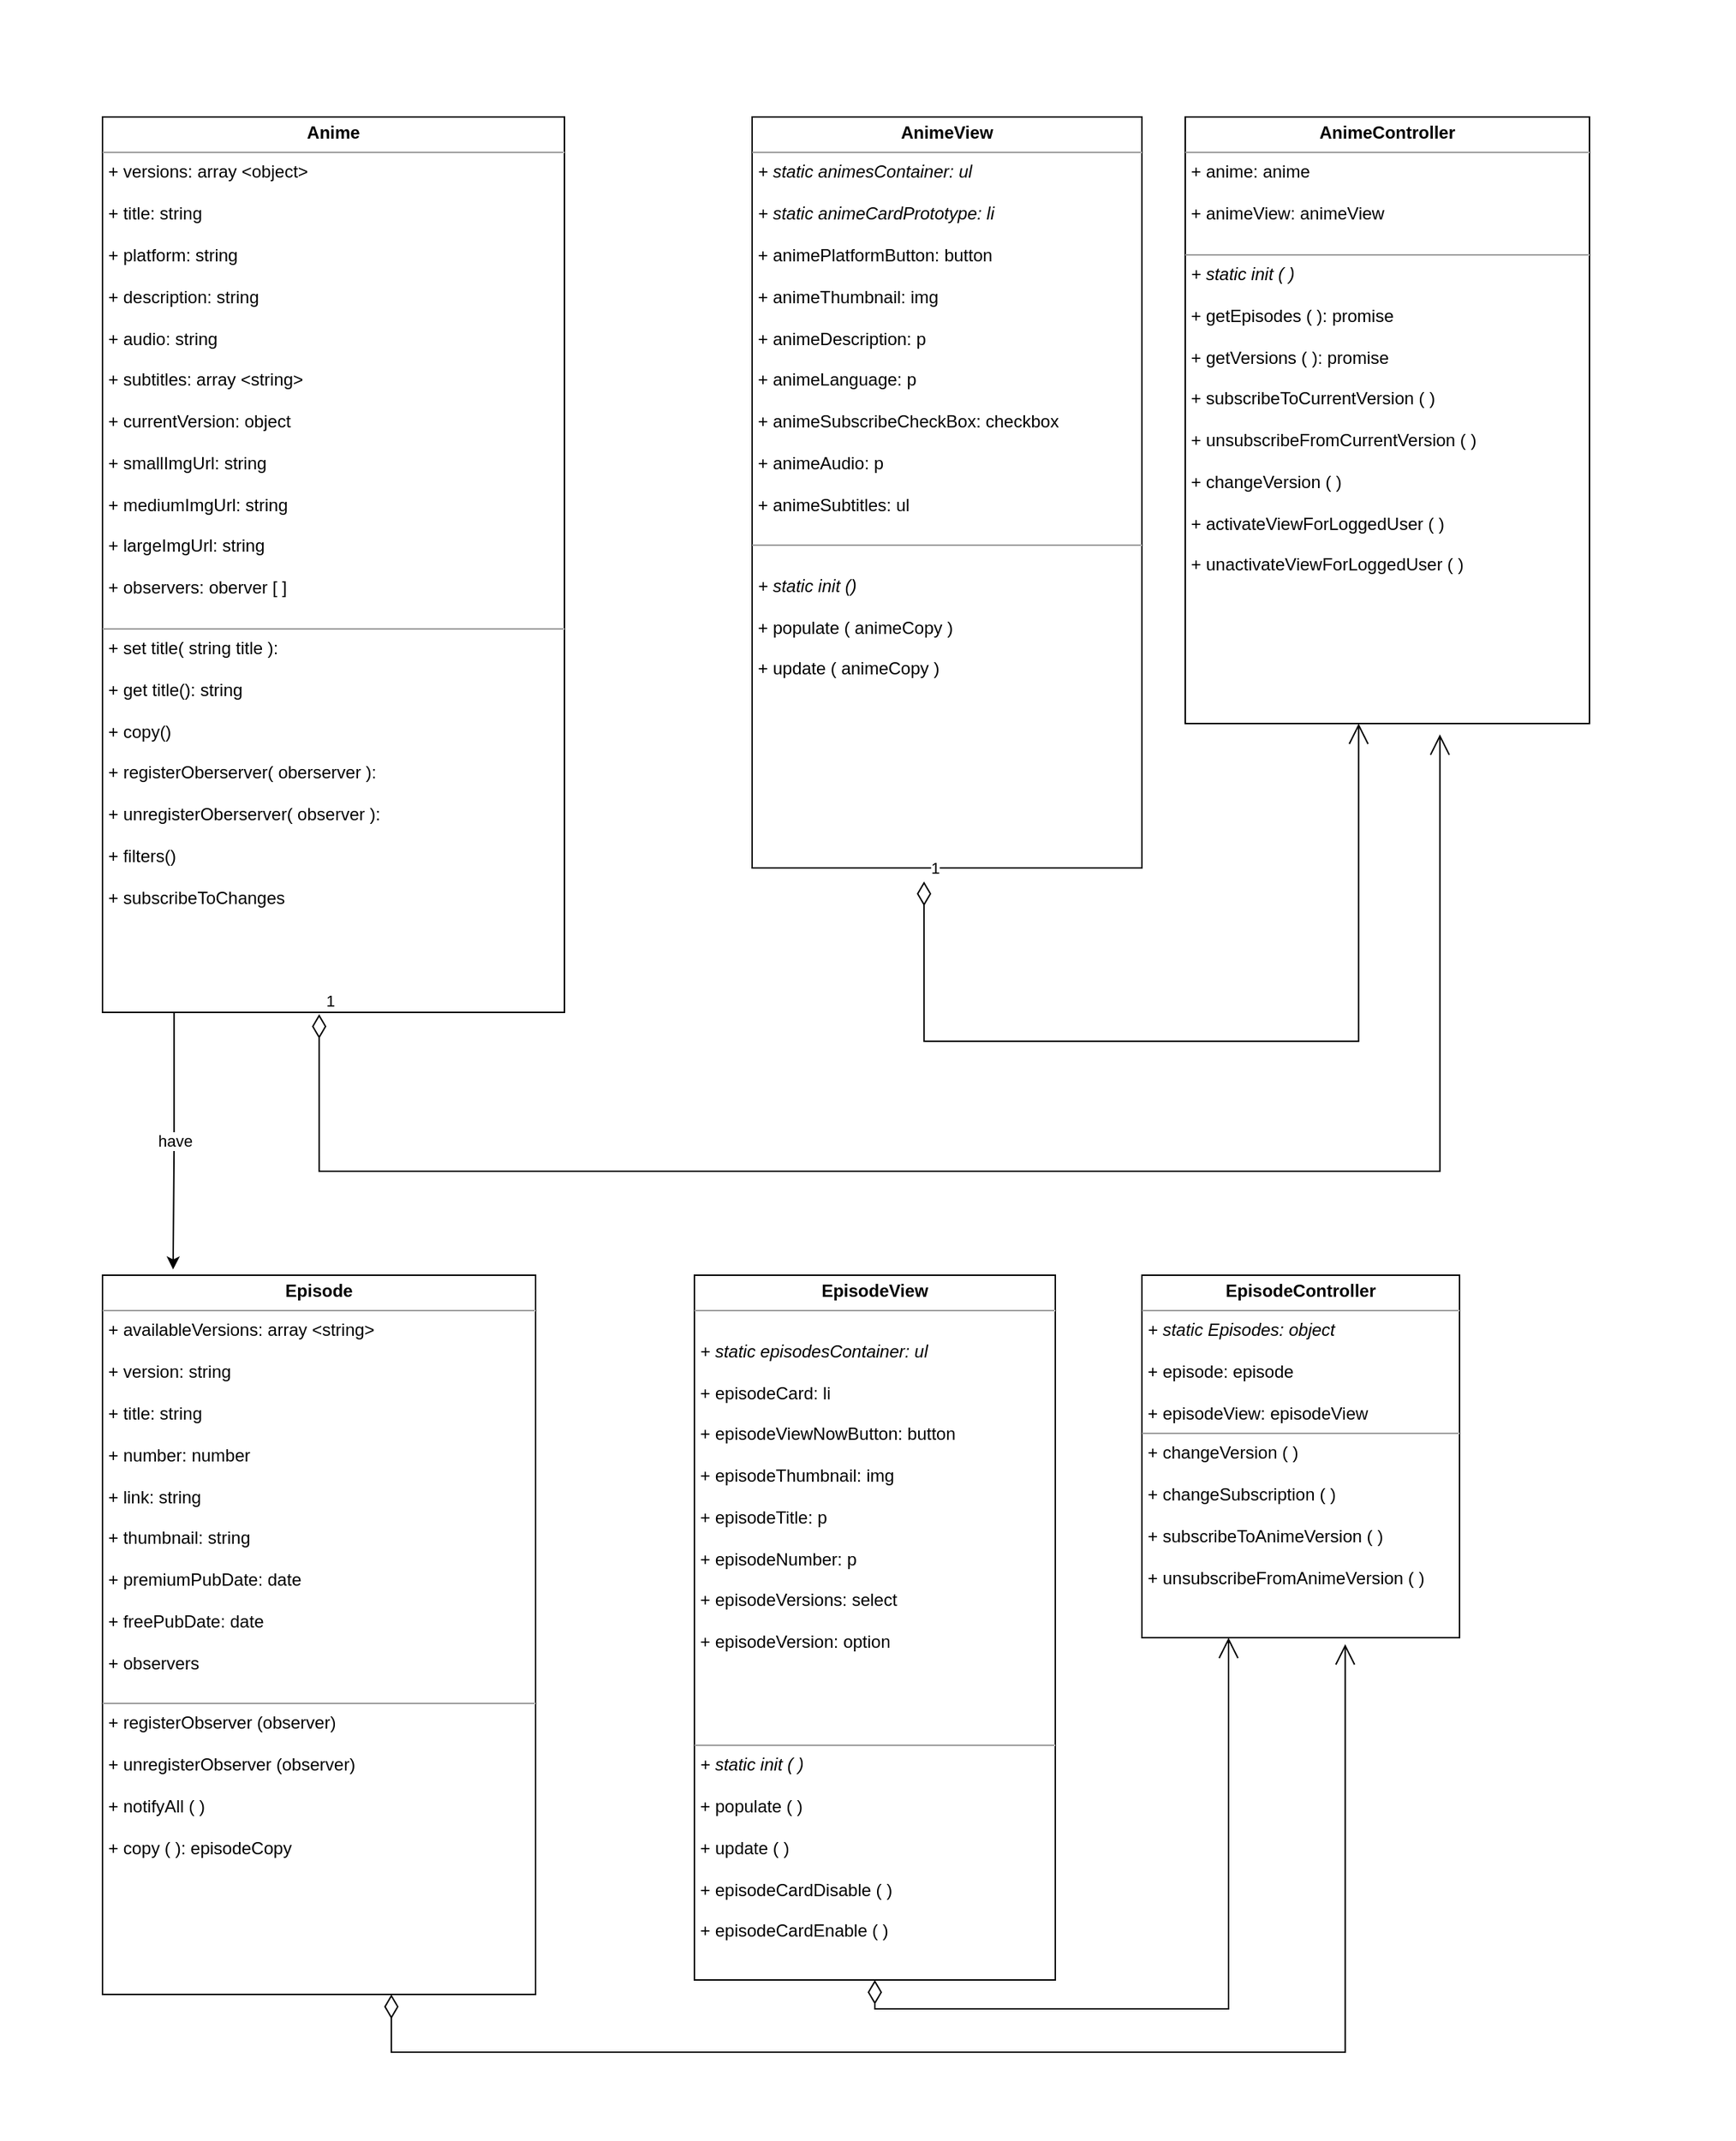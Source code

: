 <mxfile version="16.2.6" type="device"><diagram id="1B0nUIKMQF9Z_MXUeiWh" name="Page-1"><mxGraphModel dx="1028" dy="703" grid="1" gridSize="10" guides="1" tooltips="1" connect="1" arrows="1" fold="1" page="1" pageScale="1" pageWidth="827" pageHeight="1169" math="0" shadow="0"><root><mxCell id="0"/><mxCell id="1" parent="0"/><mxCell id="e8_VSKbP8DzrOYNyW6VC-6" value="" style="shape=table;startSize=0;container=1;collapsible=0;childLayout=tableLayout;fillColor=none;strokeColor=none;" parent="1" vertex="1"><mxGeometry x="120" y="280" width="1200" height="1480" as="geometry"/></mxCell><mxCell id="e8_VSKbP8DzrOYNyW6VC-7" value="" style="shape=tableRow;horizontal=0;startSize=0;swimlaneHead=0;swimlaneBody=0;top=0;left=0;bottom=0;right=0;collapsible=0;dropTarget=0;fillColor=none;points=[[0,0.5],[1,0.5]];portConstraint=eastwest;" parent="e8_VSKbP8DzrOYNyW6VC-6" vertex="1"><mxGeometry width="1200" height="1480" as="geometry"/></mxCell><mxCell id="e8_VSKbP8DzrOYNyW6VC-8" value="" style="shape=partialRectangle;html=1;whiteSpace=wrap;connectable=0;overflow=hidden;fillColor=none;top=0;left=0;bottom=0;right=0;pointerEvents=1;" parent="e8_VSKbP8DzrOYNyW6VC-7" vertex="1"><mxGeometry width="1200" height="1480" as="geometry"><mxRectangle width="1200" height="1480" as="alternateBounds"/></mxGeometry></mxCell><mxCell id="tUINPt5FqFXxNuT7wEDF-15" value="have" style="edgeStyle=orthogonalEdgeStyle;rounded=0;orthogonalLoop=1;jettySize=auto;html=1;entryX=0.163;entryY=-0.008;entryDx=0;entryDy=0;exitX=0.155;exitY=0.998;exitDx=0;exitDy=0;exitPerimeter=0;entryPerimeter=0;" parent="1" source="e8_VSKbP8DzrOYNyW6VC-1" target="fBfNgp4cHwuuM-5EZtaA-3" edge="1"><mxGeometry relative="1" as="geometry"><Array as="points"/><mxPoint x="319.44" y="1162" as="targetPoint"/></mxGeometry></mxCell><mxCell id="e8_VSKbP8DzrOYNyW6VC-1" value="&lt;p style=&quot;margin: 0px ; margin-top: 4px ; text-align: center&quot;&gt;&lt;b&gt;Anime&lt;/b&gt;&lt;/p&gt;&lt;hr size=&quot;1&quot;&gt;&lt;p style=&quot;margin: 0px ; margin-left: 4px&quot;&gt;+ versions: array &amp;lt;object&amp;gt;&lt;/p&gt;&lt;p style=&quot;margin: 0px ; margin-left: 4px&quot;&gt;&lt;br&gt;&lt;/p&gt;&lt;p style=&quot;margin: 0px ; margin-left: 4px&quot;&gt;+ title: string&lt;/p&gt;&lt;p style=&quot;margin: 0px ; margin-left: 4px&quot;&gt;&lt;br&gt;&lt;/p&gt;&lt;p style=&quot;margin: 0px ; margin-left: 4px&quot;&gt;+ platform: string&lt;/p&gt;&lt;p style=&quot;margin: 0px ; margin-left: 4px&quot;&gt;&lt;br&gt;&lt;/p&gt;&lt;p style=&quot;margin: 0px ; margin-left: 4px&quot;&gt;+ description: string&lt;/p&gt;&lt;p style=&quot;margin: 0px ; margin-left: 4px&quot;&gt;&lt;br&gt;&lt;/p&gt;&lt;p style=&quot;margin: 0px ; margin-left: 4px&quot;&gt;+ audio: string&lt;/p&gt;&lt;p style=&quot;margin: 0px ; margin-left: 4px&quot;&gt;&lt;br&gt;&lt;/p&gt;&lt;p style=&quot;margin: 0px ; margin-left: 4px&quot;&gt;+ subtitles: array &amp;lt;string&amp;gt;&lt;/p&gt;&lt;p style=&quot;margin: 0px ; margin-left: 4px&quot;&gt;&lt;br&gt;&lt;/p&gt;&lt;p style=&quot;margin: 0px ; margin-left: 4px&quot;&gt;+ currentVersion: object&lt;/p&gt;&lt;p style=&quot;margin: 0px ; margin-left: 4px&quot;&gt;&lt;br&gt;&lt;/p&gt;&lt;p style=&quot;margin: 0px ; margin-left: 4px&quot;&gt;+ smallImgUrl: string&lt;/p&gt;&lt;p style=&quot;margin: 0px ; margin-left: 4px&quot;&gt;&lt;br&gt;&lt;/p&gt;&lt;p style=&quot;margin: 0px ; margin-left: 4px&quot;&gt;+ mediumImgUrl: string&lt;/p&gt;&lt;p style=&quot;margin: 0px ; margin-left: 4px&quot;&gt;&lt;br&gt;&lt;/p&gt;&lt;p style=&quot;margin: 0px ; margin-left: 4px&quot;&gt;+ largeImgUrl: string&lt;/p&gt;&lt;p style=&quot;margin: 0px ; margin-left: 4px&quot;&gt;&lt;br&gt;&lt;/p&gt;&lt;p style=&quot;margin: 0px ; margin-left: 4px&quot;&gt;+ observers: oberver [ ]&lt;/p&gt;&lt;p style=&quot;margin: 0px ; margin-left: 4px&quot;&gt;&lt;br&gt;&lt;/p&gt;&lt;hr size=&quot;1&quot;&gt;&lt;p style=&quot;margin: 0px ; margin-left: 4px&quot;&gt;+ set title( string title ):&lt;/p&gt;&lt;p style=&quot;margin: 0px ; margin-left: 4px&quot;&gt;&lt;br&gt;&lt;/p&gt;&lt;p style=&quot;margin: 0px ; margin-left: 4px&quot;&gt;+ get title(): string&lt;/p&gt;&lt;p style=&quot;margin: 0px ; margin-left: 4px&quot;&gt;&lt;br&gt;&lt;/p&gt;&lt;p style=&quot;margin: 0px ; margin-left: 4px&quot;&gt;+ copy()&lt;/p&gt;&lt;p style=&quot;margin: 0px ; margin-left: 4px&quot;&gt;&lt;br&gt;&lt;/p&gt;&lt;p style=&quot;margin: 0px ; margin-left: 4px&quot;&gt;+ registerOberserver( oberserver ):&lt;/p&gt;&lt;p style=&quot;margin: 0px ; margin-left: 4px&quot;&gt;&lt;br&gt;&lt;/p&gt;&lt;p style=&quot;margin: 0px ; margin-left: 4px&quot;&gt;+ unregisterOberserver( observer ):&lt;/p&gt;&lt;p style=&quot;margin: 0px ; margin-left: 4px&quot;&gt;&lt;br&gt;&lt;/p&gt;&lt;p style=&quot;margin: 0px ; margin-left: 4px&quot;&gt;+ filters()&lt;/p&gt;&lt;p style=&quot;margin: 0px ; margin-left: 4px&quot;&gt;&lt;br&gt;&lt;/p&gt;&lt;p style=&quot;margin: 0px ; margin-left: 4px&quot;&gt;+ subscribeToChanges&lt;/p&gt;" style="verticalAlign=top;align=left;overflow=fill;fontSize=12;fontFamily=Helvetica;html=1;" parent="1" vertex="1"><mxGeometry x="190" y="360" width="320" height="620" as="geometry"/></mxCell><mxCell id="e8_VSKbP8DzrOYNyW6VC-2" value="&lt;p style=&quot;margin: 0px ; margin-top: 4px ; text-align: center&quot;&gt;&lt;b&gt;AnimeView&lt;/b&gt;&lt;/p&gt;&lt;hr size=&quot;1&quot;&gt;&lt;p style=&quot;margin: 0px ; margin-left: 4px&quot;&gt;&lt;i&gt;+ static animesContainer: ul&lt;/i&gt;&lt;i&gt;&lt;br&gt;&lt;/i&gt;&lt;/p&gt;&lt;p style=&quot;margin: 0px ; margin-left: 4px&quot;&gt;&lt;i&gt;&lt;br&gt;&lt;/i&gt;&lt;/p&gt;&lt;p style=&quot;margin: 0px ; margin-left: 4px&quot;&gt;&lt;i&gt;+ static animeCardPrototype: li&lt;/i&gt;&lt;/p&gt;&lt;p style=&quot;margin: 0px ; margin-left: 4px&quot;&gt;&lt;br&gt;&lt;/p&gt;&lt;p style=&quot;margin: 0px ; margin-left: 4px&quot;&gt;+ animePlatformButton: button&lt;br&gt;&lt;/p&gt;&lt;p style=&quot;margin: 0px ; margin-left: 4px&quot;&gt;&lt;br&gt;&lt;/p&gt;&lt;p style=&quot;margin: 0px ; margin-left: 4px&quot;&gt;+ animeThumbnail: img&lt;/p&gt;&lt;p style=&quot;margin: 0px ; margin-left: 4px&quot;&gt;&lt;br&gt;&lt;/p&gt;&lt;p style=&quot;margin: 0px ; margin-left: 4px&quot;&gt;+ animeDescription: p&lt;/p&gt;&lt;p style=&quot;margin: 0px ; margin-left: 4px&quot;&gt;&lt;br&gt;&lt;/p&gt;&lt;p style=&quot;margin: 0px ; margin-left: 4px&quot;&gt;+ animeLanguage: p&lt;/p&gt;&lt;p style=&quot;margin: 0px ; margin-left: 4px&quot;&gt;&lt;br&gt;&lt;/p&gt;&lt;p style=&quot;margin: 0px ; margin-left: 4px&quot;&gt;+ animeSubscribeCheckBox: checkbox&lt;br&gt;&lt;/p&gt;&lt;p style=&quot;margin: 0px ; margin-left: 4px&quot;&gt;&lt;br&gt;&lt;/p&gt;&lt;p style=&quot;margin: 0px ; margin-left: 4px&quot;&gt;+ animeAudio: p&lt;br&gt;&lt;/p&gt;&lt;p style=&quot;margin: 0px ; margin-left: 4px&quot;&gt;&lt;br&gt;&lt;/p&gt;&lt;p style=&quot;margin: 0px ; margin-left: 4px&quot;&gt;+ animeSubtitles: ul&lt;br&gt;&lt;/p&gt;&lt;p style=&quot;margin: 0px ; margin-left: 4px&quot;&gt;&lt;br&gt;&lt;/p&gt;&lt;hr size=&quot;1&quot;&gt;&lt;p style=&quot;margin: 0px ; margin-left: 4px&quot;&gt;&lt;br&gt;&lt;/p&gt;&lt;p style=&quot;margin: 0px ; margin-left: 4px&quot;&gt;&lt;i&gt;+ static init ()&lt;/i&gt;&lt;/p&gt;&lt;p style=&quot;margin: 0px ; margin-left: 4px&quot;&gt;&lt;br&gt;&lt;/p&gt;&lt;p style=&quot;margin: 0px ; margin-left: 4px&quot;&gt;+ populate ( animeCopy )&lt;/p&gt;&lt;p style=&quot;margin: 0px ; margin-left: 4px&quot;&gt;&lt;br&gt;&lt;/p&gt;&lt;p style=&quot;margin: 0px ; margin-left: 4px&quot;&gt;+ update ( animeCopy )&lt;/p&gt;" style="verticalAlign=top;align=left;overflow=fill;fontSize=12;fontFamily=Helvetica;html=1;" parent="1" vertex="1"><mxGeometry x="640" y="360" width="270" height="520" as="geometry"/></mxCell><mxCell id="e8_VSKbP8DzrOYNyW6VC-3" value="&lt;p style=&quot;margin: 0px ; margin-top: 4px ; text-align: center&quot;&gt;&lt;b&gt;AnimeController&lt;/b&gt;&lt;/p&gt;&lt;hr size=&quot;1&quot;&gt;&lt;p style=&quot;margin: 0px ; margin-left: 4px&quot;&gt;+ anime: anime&lt;/p&gt;&lt;p style=&quot;margin: 0px ; margin-left: 4px&quot;&gt;&lt;br&gt;&lt;/p&gt;&lt;p style=&quot;margin: 0px ; margin-left: 4px&quot;&gt;+ animeView: animeView&lt;/p&gt;&lt;p style=&quot;margin: 0px ; margin-left: 4px&quot;&gt;&lt;br&gt;&lt;/p&gt;&lt;hr size=&quot;1&quot;&gt;&lt;p style=&quot;margin: 0px ; margin-left: 4px&quot;&gt;&lt;i&gt;+ static init ( )&lt;/i&gt;&lt;/p&gt;&lt;p style=&quot;margin: 0px ; margin-left: 4px&quot;&gt;&lt;br&gt;&lt;/p&gt;&lt;p style=&quot;margin: 0px ; margin-left: 4px&quot;&gt;+ getEpisodes ( ): promise&lt;/p&gt;&lt;p style=&quot;margin: 0px ; margin-left: 4px&quot;&gt;&lt;br&gt;&lt;/p&gt;&lt;p style=&quot;margin: 0px ; margin-left: 4px&quot;&gt;+ getVersions ( ): promise&lt;/p&gt;&lt;p style=&quot;margin: 0px ; margin-left: 4px&quot;&gt;&lt;br&gt;&lt;/p&gt;&lt;p style=&quot;margin: 0px ; margin-left: 4px&quot;&gt;+ subscribeToCurrentVersion ( )&lt;/p&gt;&lt;p style=&quot;margin: 0px ; margin-left: 4px&quot;&gt;&lt;br&gt;&lt;/p&gt;&lt;p style=&quot;margin: 0px ; margin-left: 4px&quot;&gt;+ unsubscribeFromCurrentVersion ( )&lt;br&gt;&lt;/p&gt;&lt;p style=&quot;margin: 0px ; margin-left: 4px&quot;&gt;&lt;br&gt;&lt;/p&gt;&lt;p style=&quot;margin: 0px ; margin-left: 4px&quot;&gt;+ changeVersion ( )&lt;/p&gt;&lt;p style=&quot;margin: 0px ; margin-left: 4px&quot;&gt;&lt;br&gt;&lt;/p&gt;&lt;p style=&quot;margin: 0px ; margin-left: 4px&quot;&gt;+ activateViewForLoggedUser ( )&lt;/p&gt;&lt;p style=&quot;margin: 0px ; margin-left: 4px&quot;&gt;&lt;br&gt;&lt;/p&gt;&lt;p style=&quot;margin: 0px ; margin-left: 4px&quot;&gt;+ unactivateViewForLoggedUser ( )&lt;/p&gt;" style="verticalAlign=top;align=left;overflow=fill;fontSize=12;fontFamily=Helvetica;html=1;" parent="1" vertex="1"><mxGeometry x="940" y="360" width="280" height="420" as="geometry"/></mxCell><mxCell id="e8_VSKbP8DzrOYNyW6VC-4" value="1" style="endArrow=open;html=1;endSize=12;startArrow=diamondThin;startSize=14;startFill=0;edgeStyle=orthogonalEdgeStyle;align=left;verticalAlign=bottom;rounded=0;exitX=0.441;exitY=1.018;exitDx=0;exitDy=0;exitPerimeter=0;entryX=0.429;entryY=1;entryDx=0;entryDy=0;entryPerimeter=0;" parent="1" source="e8_VSKbP8DzrOYNyW6VC-2" target="e8_VSKbP8DzrOYNyW6VC-3" edge="1"><mxGeometry x="-1" y="3" relative="1" as="geometry"><mxPoint x="730" y="630" as="sourcePoint"/><mxPoint x="890" y="630" as="targetPoint"/><Array as="points"><mxPoint x="759" y="1000"/><mxPoint x="1060" y="1000"/></Array></mxGeometry></mxCell><mxCell id="e8_VSKbP8DzrOYNyW6VC-5" value="1" style="endArrow=open;html=1;endSize=12;startArrow=diamondThin;startSize=14;startFill=0;edgeStyle=orthogonalEdgeStyle;align=left;verticalAlign=bottom;rounded=0;entryX=0.63;entryY=1.018;entryDx=0;entryDy=0;entryPerimeter=0;exitX=0.469;exitY=1.002;exitDx=0;exitDy=0;exitPerimeter=0;" parent="1" source="e8_VSKbP8DzrOYNyW6VC-1" target="e8_VSKbP8DzrOYNyW6VC-3" edge="1"><mxGeometry x="-1" y="3" relative="1" as="geometry"><mxPoint x="340" y="987" as="sourcePoint"/><mxPoint x="855" y="700" as="targetPoint"/><Array as="points"><mxPoint x="340" y="1090"/><mxPoint x="1116" y="1090"/></Array></mxGeometry></mxCell><mxCell id="tUINPt5FqFXxNuT7wEDF-17" value="1" style="endArrow=open;html=1;endSize=12;startArrow=diamondThin;startSize=14;startFill=0;edgeStyle=orthogonalEdgeStyle;align=left;verticalAlign=bottom;rounded=0;exitX=0.5;exitY=1;exitDx=0;exitDy=0;" parent="1" source="fBfNgp4cHwuuM-5EZtaA-2" edge="1"><mxGeometry x="-1" y="3" relative="1" as="geometry"><mxPoint x="703.96" y="1575.05" as="sourcePoint"/><mxPoint x="970" y="1413" as="targetPoint"/><Array as="points"><mxPoint x="725" y="1670"/><mxPoint x="970" y="1670"/></Array></mxGeometry></mxCell><mxCell id="tUINPt5FqFXxNuT7wEDF-18" value="1" style="endArrow=open;html=1;endSize=12;startArrow=diamondThin;startSize=14;startFill=0;edgeStyle=orthogonalEdgeStyle;align=left;verticalAlign=bottom;rounded=0;entryX=0.64;entryY=1.018;entryDx=0;entryDy=0;entryPerimeter=0;exitX=0.667;exitY=1;exitDx=0;exitDy=0;exitPerimeter=0;" parent="1" source="fBfNgp4cHwuuM-5EZtaA-3" edge="1" target="fBfNgp4cHwuuM-5EZtaA-1"><mxGeometry x="-1" y="3" relative="1" as="geometry"><mxPoint x="390" y="1645" as="sourcePoint"/><mxPoint x="1051" y="1505" as="targetPoint"/><Array as="points"><mxPoint x="390" y="1700"/><mxPoint x="1051" y="1700"/></Array></mxGeometry></mxCell><mxCell id="fBfNgp4cHwuuM-5EZtaA-1" value="&lt;p style=&quot;margin: 0px ; margin-top: 4px ; text-align: center&quot;&gt;&lt;span style=&quot;font-weight: 700&quot;&gt;EpisodeController&lt;/span&gt;&lt;br&gt;&lt;/p&gt;&lt;hr size=&quot;1&quot;&gt;&lt;p style=&quot;margin: 0px ; margin-left: 4px&quot;&gt;&lt;i&gt;+ static Episodes: object&lt;/i&gt;&lt;/p&gt;&lt;p style=&quot;margin: 0px ; margin-left: 4px&quot;&gt;&lt;br&gt;&lt;/p&gt;&lt;p style=&quot;margin: 0px ; margin-left: 4px&quot;&gt;+ episode: episode&lt;br style=&quot;padding: 0px ; margin: 0px&quot;&gt;&lt;br style=&quot;padding: 0px ; margin: 0px&quot;&gt;+ episodeView: episodeView&lt;br&gt;&lt;/p&gt;&lt;hr size=&quot;1&quot;&gt;&lt;p style=&quot;margin: 0px ; margin-left: 4px&quot;&gt;+ changeVersion ( )&lt;/p&gt;&lt;p style=&quot;margin: 0px ; margin-left: 4px&quot;&gt;&lt;br&gt;&lt;/p&gt;&lt;p style=&quot;margin: 0px ; margin-left: 4px&quot;&gt;+ changeSubscription ( )&lt;br style=&quot;padding: 0px ; margin: 0px&quot;&gt;&lt;br style=&quot;padding: 0px ; margin: 0px&quot;&gt;+ subscribeToAnimeVersion ( )&lt;br style=&quot;padding: 0px ; margin: 0px&quot;&gt;&lt;br style=&quot;padding: 0px ; margin: 0px&quot;&gt;+ unsubscribeFromAnimeVersion ( )&lt;br&gt;&lt;/p&gt;" style="verticalAlign=top;align=left;overflow=fill;fontSize=12;fontFamily=Helvetica;html=1;" vertex="1" parent="1"><mxGeometry x="910" y="1162" width="220" height="251" as="geometry"/></mxCell><mxCell id="fBfNgp4cHwuuM-5EZtaA-2" value="&lt;p style=&quot;margin: 0px ; margin-top: 4px ; text-align: center&quot;&gt;&lt;b&gt;EpisodeView&lt;/b&gt;&lt;/p&gt;&lt;hr size=&quot;1&quot;&gt;&lt;p style=&quot;margin: 0px ; margin-left: 4px&quot;&gt;&lt;br&gt;&lt;/p&gt;&lt;p style=&quot;margin: 0px ; margin-left: 4px&quot;&gt;&lt;i&gt;+ static episodesContainer: ul&lt;br style=&quot;padding: 0px ; margin: 0px&quot;&gt;&lt;/i&gt;&lt;br style=&quot;padding: 0px ; margin: 0px&quot;&gt;+ episodeCard: li&lt;br style=&quot;padding: 0px ; margin: 0px&quot;&gt;&lt;br style=&quot;padding: 0px ; margin: 0px&quot;&gt;+ episodeViewNowButton: button&lt;br style=&quot;padding: 0px ; margin: 0px&quot;&gt;&lt;br style=&quot;padding: 0px ; margin: 0px&quot;&gt;+ episodeThumbnail: img&lt;br style=&quot;padding: 0px ; margin: 0px&quot;&gt;&lt;br style=&quot;padding: 0px ; margin: 0px&quot;&gt;+ episodeTitle: p&lt;br style=&quot;padding: 0px ; margin: 0px&quot;&gt;&lt;br style=&quot;padding: 0px ; margin: 0px&quot;&gt;+ episodeNumber: p&lt;br style=&quot;padding: 0px ; margin: 0px&quot;&gt;&lt;br style=&quot;padding: 0px ; margin: 0px&quot;&gt;+ episodeVersions: select&lt;br style=&quot;padding: 0px ; margin: 0px&quot;&gt;&lt;br style=&quot;padding: 0px ; margin: 0px&quot;&gt;+ episodeVersion: option&lt;/p&gt;&lt;div style=&quot;padding: 0px ; margin: 0px&quot;&gt;&lt;br style=&quot;padding: 0px ; margin: 0px&quot;&gt;&lt;/div&gt;&lt;div style=&quot;padding: 0px ; margin: 0px&quot;&gt;&lt;br style=&quot;padding: 0px ; margin: 0px&quot;&gt;&lt;/div&gt;&lt;div style=&quot;padding: 0px ; margin: 0px&quot;&gt;&lt;br style=&quot;padding: 0px ; margin: 0px&quot;&gt;&lt;/div&gt;&lt;p style=&quot;margin: 0px ; margin-left: 4px&quot;&gt;&lt;br&gt;&lt;/p&gt;&lt;hr size=&quot;1&quot;&gt;&lt;p style=&quot;margin: 0px ; margin-left: 4px&quot;&gt;&lt;i&gt;+ static init ( )&lt;/i&gt;&lt;/p&gt;&lt;p style=&quot;margin: 0px ; margin-left: 4px&quot;&gt;&lt;br&gt;&lt;/p&gt;&lt;p style=&quot;margin: 0px ; margin-left: 4px&quot;&gt;+ populate ( )&lt;/p&gt;&lt;p style=&quot;margin: 0px ; margin-left: 4px&quot;&gt;&lt;br&gt;&lt;/p&gt;&lt;p style=&quot;margin: 0px ; margin-left: 4px&quot;&gt;+ update ( )&lt;/p&gt;&lt;p style=&quot;margin: 0px ; margin-left: 4px&quot;&gt;&lt;br&gt;&lt;/p&gt;&lt;p style=&quot;margin: 0px ; margin-left: 4px&quot;&gt;+ episodeCardDisable ( )&lt;br style=&quot;padding: 0px ; margin: 0px&quot;&gt;&lt;br style=&quot;padding: 0px ; margin: 0px&quot;&gt;+ episodeCardEnable ( )&lt;/p&gt;" style="verticalAlign=top;align=left;overflow=fill;fontSize=12;fontFamily=Helvetica;html=1;" vertex="1" parent="1"><mxGeometry x="600" y="1162" width="250" height="488" as="geometry"/></mxCell><mxCell id="fBfNgp4cHwuuM-5EZtaA-3" value="&lt;p style=&quot;margin: 0px ; margin-top: 4px ; text-align: center&quot;&gt;&lt;b&gt;Episode&lt;/b&gt;&lt;/p&gt;&lt;hr size=&quot;1&quot;&gt;&lt;p style=&quot;margin: 0px ; margin-left: 4px&quot;&gt;&lt;span&gt;+ availableVersions: array &amp;lt;string&amp;gt;&lt;/span&gt;&lt;br&gt;&lt;/p&gt;&lt;p style=&quot;margin: 0px ; margin-left: 4px&quot;&gt;&lt;br style=&quot;padding: 0px ; margin: 0px&quot;&gt;+ version: string&lt;br style=&quot;padding: 0px ; margin: 0px&quot;&gt;&lt;br style=&quot;padding: 0px ; margin: 0px&quot;&gt;+ title: string&lt;br style=&quot;padding: 0px ; margin: 0px&quot;&gt;&lt;br style=&quot;padding: 0px ; margin: 0px&quot;&gt;+ number: number&lt;br style=&quot;padding: 0px ; margin: 0px&quot;&gt;&lt;br style=&quot;padding: 0px ; margin: 0px&quot;&gt;+ link: string&lt;br style=&quot;padding: 0px ; margin: 0px&quot;&gt;&lt;br style=&quot;padding: 0px ; margin: 0px&quot;&gt;+ thumbnail: string&lt;br style=&quot;padding: 0px ; margin: 0px&quot;&gt;&lt;br style=&quot;padding: 0px ; margin: 0px&quot;&gt;+ premiumPubDate: date&lt;br style=&quot;padding: 0px ; margin: 0px&quot;&gt;&lt;br style=&quot;padding: 0px ; margin: 0px&quot;&gt;+ freePubDate: date&lt;br style=&quot;padding: 0px ; margin: 0px&quot;&gt;&lt;br style=&quot;padding: 0px ; margin: 0px&quot;&gt;+ observers&lt;br&gt;&lt;/p&gt;&lt;p style=&quot;margin: 0px ; margin-left: 4px&quot;&gt;&lt;br&gt;&lt;/p&gt;&lt;hr size=&quot;1&quot;&gt;&lt;p style=&quot;margin: 0px ; margin-left: 4px&quot;&gt;+ registerObserver (observer)&lt;br style=&quot;padding: 0px ; margin: 0px&quot;&gt;&lt;br style=&quot;padding: 0px ; margin: 0px&quot;&gt;+ unregisterObserver (observer)&lt;br style=&quot;padding: 0px ; margin: 0px&quot;&gt;&lt;br style=&quot;padding: 0px ; margin: 0px&quot;&gt;+ notifyAll ( )&lt;br style=&quot;padding: 0px ; margin: 0px&quot;&gt;&lt;br style=&quot;padding: 0px ; margin: 0px&quot;&gt;+ copy ( ): episodeCopy&lt;/p&gt;&lt;div style=&quot;padding: 0px ; margin: 0px&quot;&gt;&lt;br style=&quot;padding: 0px ; margin: 0px&quot;&gt;&lt;/div&gt;&lt;div style=&quot;padding: 0px ; margin: 0px&quot;&gt;&lt;br style=&quot;padding: 0px ; margin: 0px&quot;&gt;&lt;/div&gt;&lt;div style=&quot;padding: 0px ; margin: 0px&quot;&gt;&lt;br style=&quot;padding: 0px ; margin: 0px&quot;&gt;&lt;/div&gt;&lt;div style=&quot;padding: 0px ; margin: 0px&quot;&gt;&lt;br style=&quot;padding: 0px ; margin: 0px&quot;&gt;&lt;/div&gt;" style="verticalAlign=top;align=left;overflow=fill;fontSize=12;fontFamily=Helvetica;html=1;" vertex="1" parent="1"><mxGeometry x="190" y="1162" width="300" height="498" as="geometry"/></mxCell></root></mxGraphModel></diagram></mxfile>